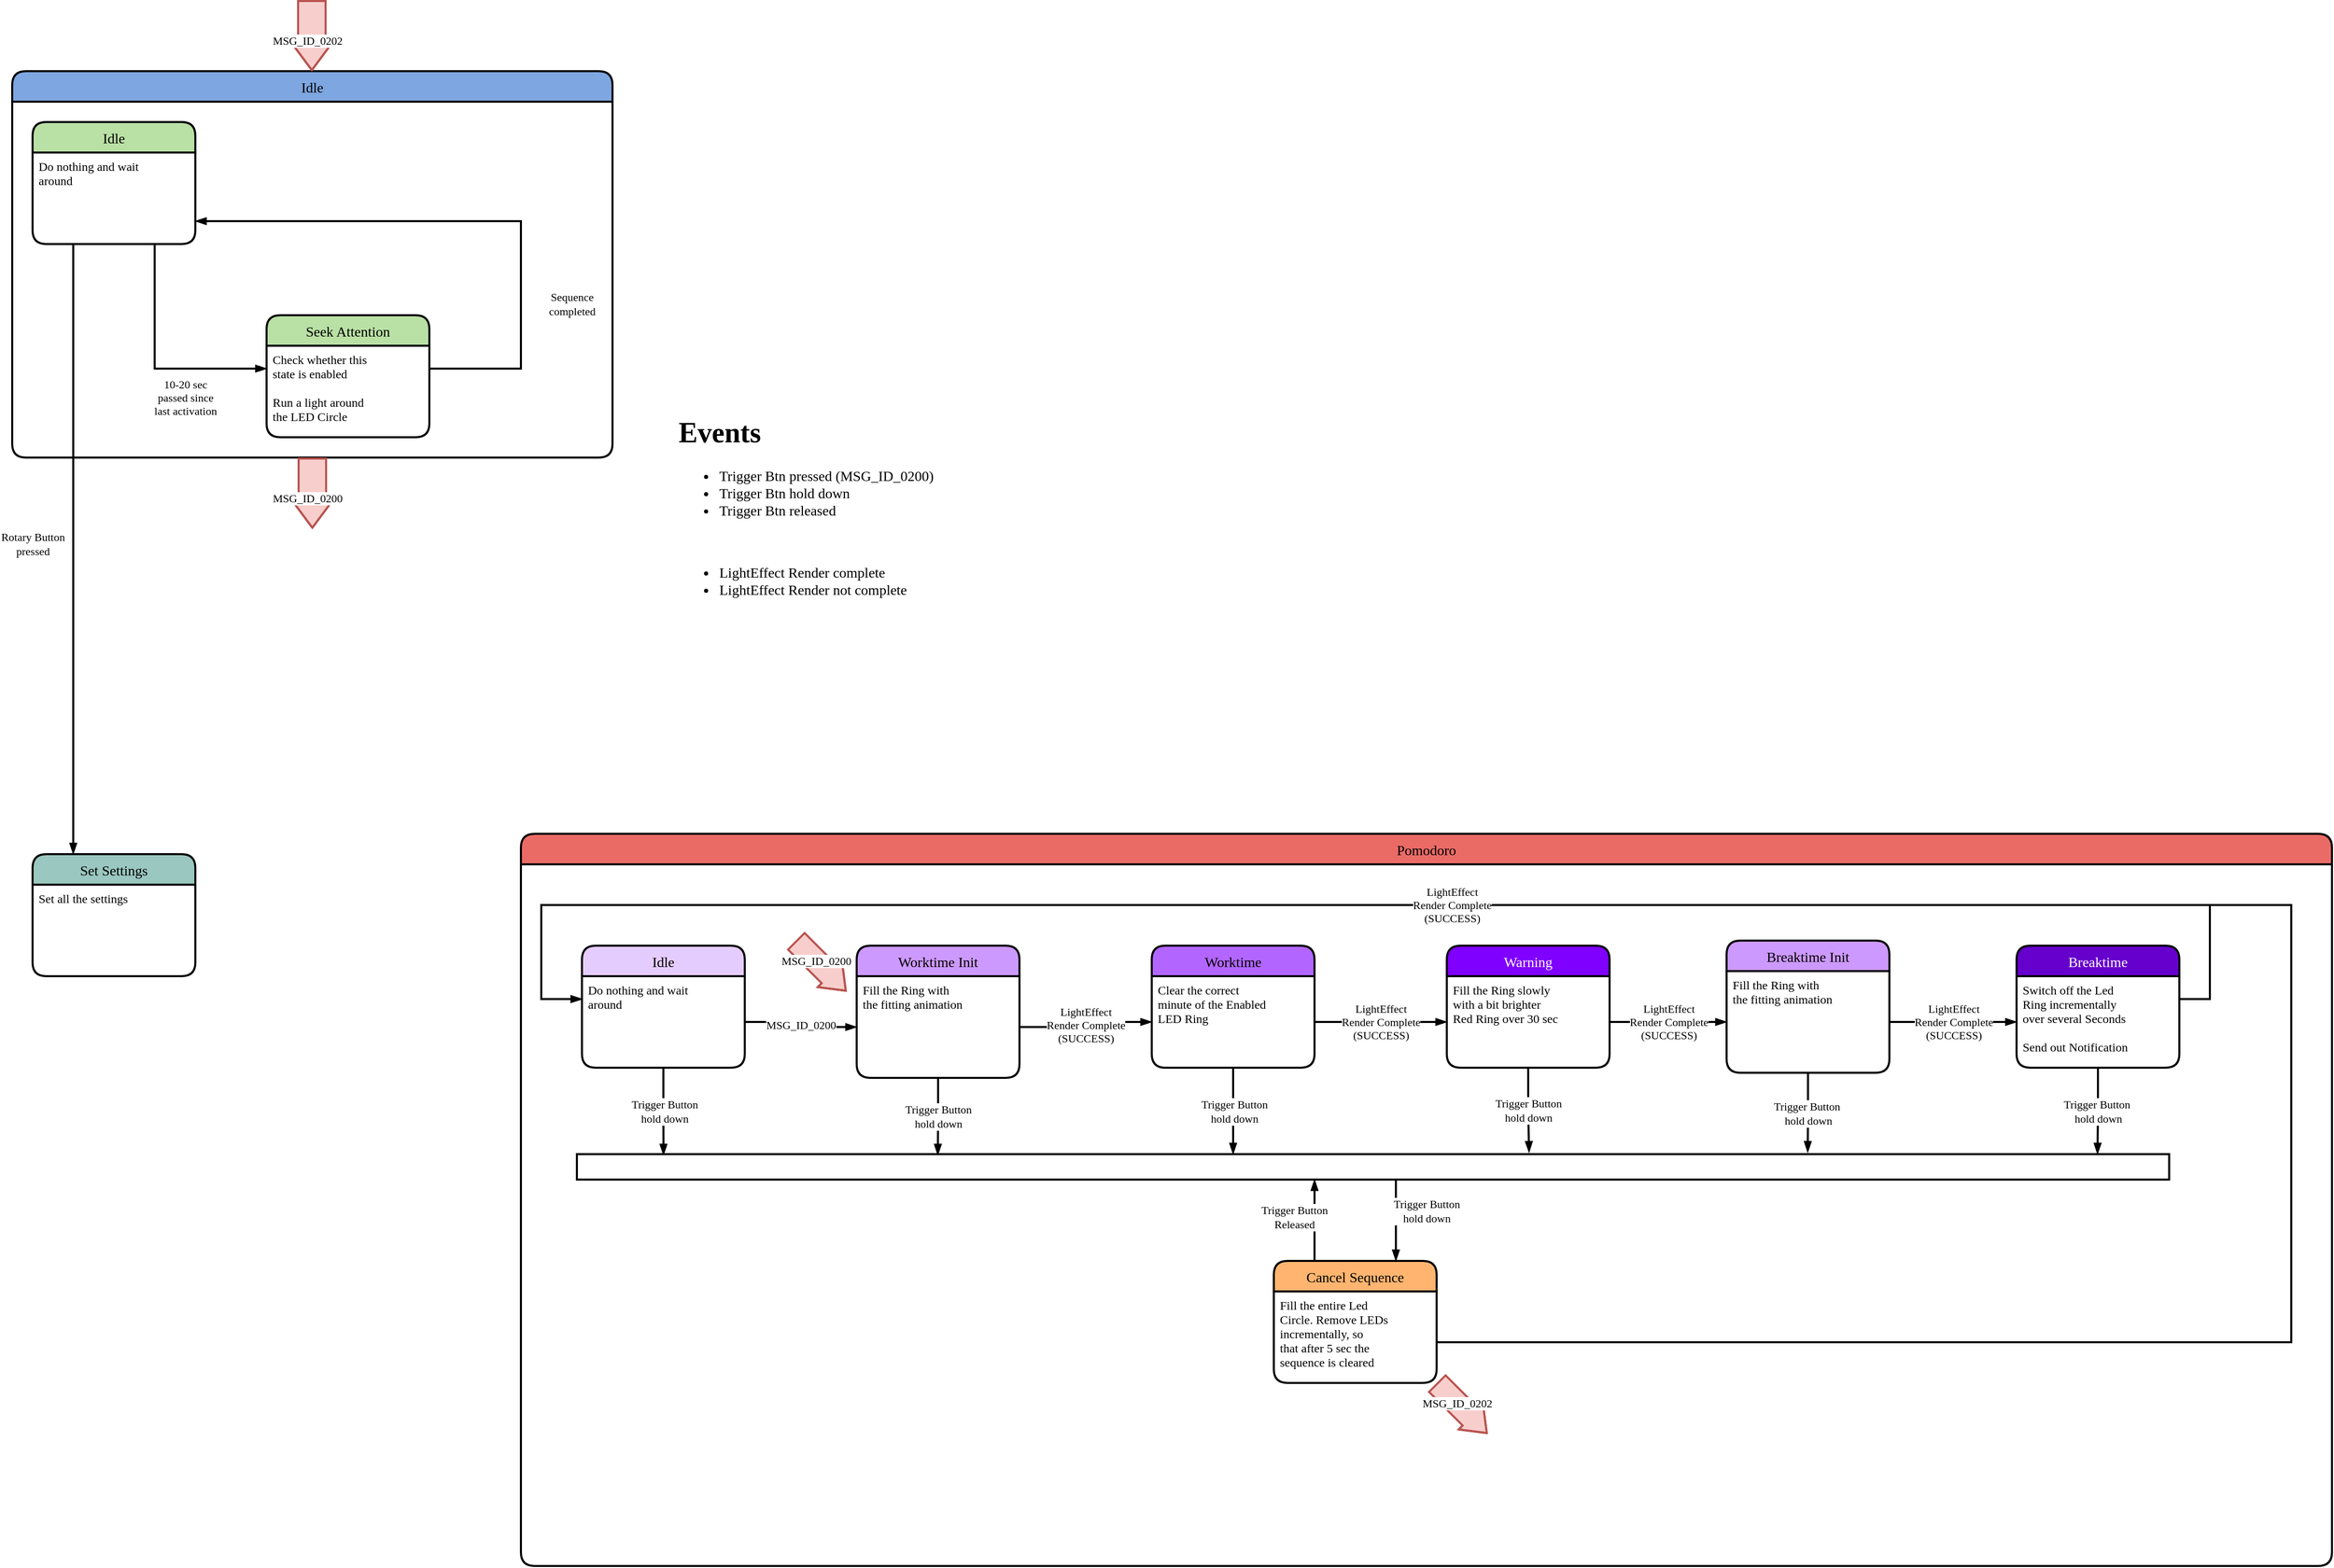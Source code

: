 <mxfile version="20.8.16" type="device"><diagram name="Seite-1" id="2IJiOVnyoBfjQvBj882I"><mxGraphModel dx="1828" dy="1299" grid="1" gridSize="10" guides="1" tooltips="1" connect="1" arrows="1" fold="1" page="1" pageScale="1" pageWidth="3300" pageHeight="4681" math="0" shadow="0"><root><mxCell id="0"/><mxCell id="1" parent="0"/><mxCell id="6LJ59j6_0VAXP_qDIrdq-6" value="Worktime Init" style="swimlane;childLayout=stackLayout;horizontal=1;startSize=30;horizontalStack=0;rounded=1;fontSize=14;fontStyle=0;strokeWidth=2;resizeParent=0;resizeLast=1;shadow=0;dashed=0;align=center;fontFamily=Roboto Mono;fontSource=https%3A%2F%2Ffonts.googleapis.com%2Fcss%3Ffamily%3DRoboto%2BMono;fillColor=#CC99FF;" parent="1" vertex="1"><mxGeometry x="1750" y="1490" width="160" height="130" as="geometry"/></mxCell><mxCell id="6LJ59j6_0VAXP_qDIrdq-7" value="Fill the Ring with &#10;the fitting animation" style="align=left;strokeColor=none;fillColor=none;spacingLeft=4;fontSize=12;verticalAlign=top;resizable=0;rotatable=0;part=1;strokeWidth=2;fontFamily=Roboto Mono;fontSource=https%3A%2F%2Ffonts.googleapis.com%2Fcss%3Ffamily%3DRoboto%2BMono;" parent="6LJ59j6_0VAXP_qDIrdq-6" vertex="1"><mxGeometry y="30" width="160" height="100" as="geometry"/></mxCell><mxCell id="6LJ59j6_0VAXP_qDIrdq-8" value="Worktime" style="swimlane;childLayout=stackLayout;horizontal=1;startSize=30;horizontalStack=0;rounded=1;fontSize=14;fontStyle=0;strokeWidth=2;resizeParent=0;resizeLast=1;shadow=0;dashed=0;align=center;fontFamily=Roboto Mono;fontSource=https%3A%2F%2Ffonts.googleapis.com%2Fcss%3Ffamily%3DRoboto%2BMono;fillColor=#B266FF;" parent="1" vertex="1"><mxGeometry x="2040" y="1490" width="160" height="120" as="geometry"/></mxCell><mxCell id="6LJ59j6_0VAXP_qDIrdq-9" value="Clear the correct&#10;minute of the Enabled&#10;LED Ring&#10;" style="align=left;strokeColor=none;fillColor=none;spacingLeft=4;fontSize=12;verticalAlign=top;resizable=0;rotatable=0;part=1;strokeWidth=2;fontFamily=Roboto Mono;fontSource=https%3A%2F%2Ffonts.googleapis.com%2Fcss%3Ffamily%3DRoboto%2BMono;" parent="6LJ59j6_0VAXP_qDIrdq-8" vertex="1"><mxGeometry y="30" width="160" height="90" as="geometry"/></mxCell><mxCell id="6LJ59j6_0VAXP_qDIrdq-10" value="LightEffect&lt;br&gt;Render Complete&lt;br&gt;(SUCCESS)" style="edgeStyle=orthogonalEdgeStyle;rounded=0;orthogonalLoop=1;jettySize=auto;html=1;exitX=1;exitY=0.5;exitDx=0;exitDy=0;entryX=0;entryY=0.5;entryDx=0;entryDy=0;fontFamily=Roboto Mono;fontSource=https%3A%2F%2Ffonts.googleapis.com%2Fcss%3Ffamily%3DRoboto%2BMono;endArrow=blockThin;endFill=1;strokeWidth=2;" parent="1" source="6LJ59j6_0VAXP_qDIrdq-7" target="6LJ59j6_0VAXP_qDIrdq-9" edge="1"><mxGeometry relative="1" as="geometry"/></mxCell><mxCell id="jNwDHDVUT0zQeA6nQcnl-17" value="Trigger Button&lt;br&gt;hold down" style="edgeStyle=orthogonalEdgeStyle;shape=connector;rounded=0;orthogonalLoop=1;jettySize=auto;html=1;exitX=0.5;exitY=1;exitDx=0;exitDy=0;entryX=0.598;entryY=-0.069;entryDx=0;entryDy=0;entryPerimeter=0;labelBackgroundColor=default;strokeColor=default;strokeWidth=2;fontFamily=Roboto Mono;fontSource=https%3A%2F%2Ffonts.googleapis.com%2Fcss%3Ffamily%3DRoboto%2BMono;fontSize=11;fontColor=default;endArrow=blockThin;endFill=1;" edge="1" parent="1" source="6LJ59j6_0VAXP_qDIrdq-13" target="jNwDHDVUT0zQeA6nQcnl-11"><mxGeometry relative="1" as="geometry"/></mxCell><mxCell id="6LJ59j6_0VAXP_qDIrdq-13" value="Warning" style="swimlane;childLayout=stackLayout;horizontal=1;startSize=30;horizontalStack=0;rounded=1;fontSize=14;fontStyle=0;strokeWidth=2;resizeParent=0;resizeLast=1;shadow=0;dashed=0;align=center;fontFamily=Roboto Mono;fontSource=https%3A%2F%2Ffonts.googleapis.com%2Fcss%3Ffamily%3DRoboto%2BMono;fillColor=#7F00FF;fontColor=#FFFFFF;" parent="1" vertex="1"><mxGeometry x="2330" y="1490" width="160" height="120" as="geometry"/></mxCell><mxCell id="6LJ59j6_0VAXP_qDIrdq-14" value="Fill the Ring slowly&#10;with a bit brighter &#10;Red Ring over 30 sec" style="align=left;strokeColor=none;fillColor=none;spacingLeft=4;fontSize=12;verticalAlign=top;resizable=0;rotatable=0;part=1;strokeWidth=2;fontFamily=Roboto Mono;fontSource=https%3A%2F%2Ffonts.googleapis.com%2Fcss%3Ffamily%3DRoboto%2BMono;" parent="6LJ59j6_0VAXP_qDIrdq-13" vertex="1"><mxGeometry y="30" width="160" height="90" as="geometry"/></mxCell><mxCell id="rV1hhayW_MfADGlT2KKT-11" value="&lt;font color=&quot;#000000&quot;&gt;Trigger Button&amp;nbsp;&lt;br&gt;hold down&lt;br&gt;&lt;/font&gt;" style="edgeStyle=orthogonalEdgeStyle;shape=connector;rounded=0;orthogonalLoop=1;jettySize=auto;html=1;exitX=0.5;exitY=1;exitDx=0;exitDy=0;entryX=0.955;entryY=0;entryDx=0;entryDy=0;entryPerimeter=0;labelBackgroundColor=default;strokeColor=default;strokeWidth=2;fontFamily=Roboto Mono;fontSource=https%3A%2F%2Ffonts.googleapis.com%2Fcss%3Ffamily%3DRoboto%2BMono;fontSize=11;fontColor=#FFFFFF;endArrow=blockThin;endFill=1;" parent="1" source="6LJ59j6_0VAXP_qDIrdq-15" edge="1" target="jNwDHDVUT0zQeA6nQcnl-11"><mxGeometry relative="1" as="geometry"><mxPoint x="2941.47" y="1695" as="targetPoint"/></mxGeometry></mxCell><mxCell id="6LJ59j6_0VAXP_qDIrdq-15" value="Breaktime" style="swimlane;childLayout=stackLayout;horizontal=1;startSize=30;horizontalStack=0;rounded=1;fontSize=14;fontStyle=0;strokeWidth=2;resizeParent=0;resizeLast=1;shadow=0;dashed=0;align=center;fontFamily=Roboto Mono;fontSource=https%3A%2F%2Ffonts.googleapis.com%2Fcss%3Ffamily%3DRoboto%2BMono;fillColor=#6600CC;fontColor=#FFFFFF;" parent="1" vertex="1"><mxGeometry x="2890" y="1490" width="160" height="120" as="geometry"/></mxCell><mxCell id="6LJ59j6_0VAXP_qDIrdq-16" value="Switch off the Led &#10;Ring incrementally &#10;over several Seconds&#10;&#10;Send out Notification" style="align=left;strokeColor=none;fillColor=none;spacingLeft=4;fontSize=12;verticalAlign=top;resizable=0;rotatable=0;part=1;strokeWidth=2;fontFamily=Roboto Mono;fontSource=https%3A%2F%2Ffonts.googleapis.com%2Fcss%3Ffamily%3DRoboto%2BMono;" parent="6LJ59j6_0VAXP_qDIrdq-15" vertex="1"><mxGeometry y="30" width="160" height="90" as="geometry"/></mxCell><mxCell id="6LJ59j6_0VAXP_qDIrdq-17" value="LightEffect&lt;br&gt;Render Complete&lt;br&gt;(SUCCESS)" style="edgeStyle=orthogonalEdgeStyle;rounded=0;orthogonalLoop=1;jettySize=auto;html=1;exitX=1;exitY=0.5;exitDx=0;exitDy=0;entryX=0;entryY=0.5;entryDx=0;entryDy=0;strokeWidth=2;fontFamily=Roboto Mono;fontSource=https%3A%2F%2Ffonts.googleapis.com%2Fcss%3Ffamily%3DRoboto%2BMono;endArrow=blockThin;endFill=1;" parent="1" source="6LJ59j6_0VAXP_qDIrdq-9" target="6LJ59j6_0VAXP_qDIrdq-14" edge="1"><mxGeometry relative="1" as="geometry"/></mxCell><mxCell id="6LJ59j6_0VAXP_qDIrdq-19" value="Idle" style="swimlane;childLayout=stackLayout;horizontal=1;startSize=30;horizontalStack=0;rounded=1;fontSize=14;fontStyle=0;strokeWidth=2;resizeParent=0;resizeLast=1;shadow=0;dashed=0;align=center;fontFamily=Roboto Mono;fontSource=https%3A%2F%2Ffonts.googleapis.com%2Fcss%3Ffamily%3DRoboto%2BMono;fillColor=#B9E0A5;" parent="1" vertex="1"><mxGeometry x="940" y="680" width="160" height="120" as="geometry"/></mxCell><mxCell id="6LJ59j6_0VAXP_qDIrdq-20" value="Do nothing and wait &#10;around" style="align=left;strokeColor=none;fillColor=none;spacingLeft=4;fontSize=12;verticalAlign=top;resizable=0;rotatable=0;part=1;strokeWidth=2;fontFamily=Roboto Mono;fontSource=https%3A%2F%2Ffonts.googleapis.com%2Fcss%3Ffamily%3DRoboto%2BMono;" parent="6LJ59j6_0VAXP_qDIrdq-19" vertex="1"><mxGeometry y="30" width="160" height="90" as="geometry"/></mxCell><mxCell id="6LJ59j6_0VAXP_qDIrdq-35" value="Trigger Button&lt;br&gt;Released" style="edgeStyle=orthogonalEdgeStyle;rounded=0;jumpStyle=arc;orthogonalLoop=1;jettySize=auto;html=1;exitX=0.25;exitY=0;exitDx=0;exitDy=0;strokeWidth=2;fontFamily=Roboto Mono;fontSource=https%3A%2F%2Ffonts.googleapis.com%2Fcss%3Ffamily%3DRoboto%2BMono;endArrow=blockThin;endFill=1;" parent="1" source="6LJ59j6_0VAXP_qDIrdq-23" edge="1"><mxGeometry x="0.091" y="20" relative="1" as="geometry"><mxPoint x="2200" y="1720" as="targetPoint"/><mxPoint as="offset"/></mxGeometry></mxCell><mxCell id="6LJ59j6_0VAXP_qDIrdq-36" value="Trigger Button&lt;br&gt;hold down" style="edgeStyle=orthogonalEdgeStyle;rounded=0;jumpStyle=arc;orthogonalLoop=1;jettySize=auto;html=1;exitX=0.75;exitY=0;exitDx=0;exitDy=0;strokeWidth=2;fontFamily=Roboto Mono;fontSource=https%3A%2F%2Ffonts.googleapis.com%2Fcss%3Ffamily%3DRoboto%2BMono;endArrow=none;endFill=0;startArrow=blockThin;startFill=1;" parent="1" source="6LJ59j6_0VAXP_qDIrdq-23" edge="1"><mxGeometry x="0.091" y="-30" relative="1" as="geometry"><mxPoint x="2280" y="1730" as="targetPoint"/><mxPoint as="offset"/><Array as="points"><mxPoint x="2280" y="1720"/><mxPoint x="2280" y="1720"/></Array></mxGeometry></mxCell><mxCell id="6LJ59j6_0VAXP_qDIrdq-23" value="Cancel Sequence" style="swimlane;childLayout=stackLayout;horizontal=1;startSize=30;horizontalStack=0;rounded=1;fontSize=14;fontStyle=0;strokeWidth=2;resizeParent=0;resizeLast=1;shadow=0;dashed=0;align=center;fontFamily=Roboto Mono;fontSource=https%3A%2F%2Ffonts.googleapis.com%2Fcss%3Ffamily%3DRoboto%2BMono;fillColor=#FFB570;" parent="1" vertex="1"><mxGeometry x="2160" y="1800" width="160" height="120" as="geometry"/></mxCell><mxCell id="6LJ59j6_0VAXP_qDIrdq-24" value="Fill the entire Led&#10;Circle. Remove LEDs&#10;incrementally, so &#10;that after 5 sec the&#10;sequence is cleared" style="align=left;strokeColor=none;fillColor=none;spacingLeft=4;fontSize=12;verticalAlign=top;resizable=0;rotatable=0;part=1;strokeWidth=2;fontFamily=Roboto Mono;fontSource=https%3A%2F%2Ffonts.googleapis.com%2Fcss%3Ffamily%3DRoboto%2BMono;" parent="6LJ59j6_0VAXP_qDIrdq-23" vertex="1"><mxGeometry y="30" width="160" height="90" as="geometry"/></mxCell><mxCell id="6LJ59j6_0VAXP_qDIrdq-47" value="Seek Attention" style="swimlane;childLayout=stackLayout;horizontal=1;startSize=30;horizontalStack=0;rounded=1;fontSize=14;fontStyle=0;strokeWidth=2;resizeParent=0;resizeLast=1;shadow=0;dashed=0;align=center;fontFamily=Roboto Mono;fontSource=https%3A%2F%2Ffonts.googleapis.com%2Fcss%3Ffamily%3DRoboto%2BMono;fillColor=#B9E0A5;" parent="1" vertex="1"><mxGeometry x="1170" y="870" width="160" height="120" as="geometry"/></mxCell><mxCell id="6LJ59j6_0VAXP_qDIrdq-48" value="Check whether this &#10;state is enabled&#10;&#10;Run a light around &#10;the LED Circle " style="align=left;strokeColor=none;fillColor=none;spacingLeft=4;fontSize=12;verticalAlign=top;resizable=0;rotatable=0;part=1;strokeWidth=2;fontFamily=Roboto Mono;fontSource=https%3A%2F%2Ffonts.googleapis.com%2Fcss%3Ffamily%3DRoboto%2BMono;" parent="6LJ59j6_0VAXP_qDIrdq-47" vertex="1"><mxGeometry y="30" width="160" height="90" as="geometry"/></mxCell><mxCell id="6LJ59j6_0VAXP_qDIrdq-49" value="10-20 sec&lt;br&gt;passed since&lt;br&gt;last activation" style="edgeStyle=orthogonalEdgeStyle;rounded=0;jumpStyle=arc;orthogonalLoop=1;jettySize=auto;html=1;exitX=0.75;exitY=1;exitDx=0;exitDy=0;entryX=0;entryY=0.25;entryDx=0;entryDy=0;strokeWidth=2;fontFamily=Roboto Mono;fontSource=https%3A%2F%2Ffonts.googleapis.com%2Fcss%3Ffamily%3DRoboto%2BMono;startArrow=none;startFill=0;endArrow=blockThin;endFill=1;" parent="1" source="6LJ59j6_0VAXP_qDIrdq-20" target="6LJ59j6_0VAXP_qDIrdq-48" edge="1"><mxGeometry x="0.312" y="-28" relative="1" as="geometry"><mxPoint as="offset"/></mxGeometry></mxCell><mxCell id="6LJ59j6_0VAXP_qDIrdq-51" value="Sequence&lt;br&gt;completed" style="edgeStyle=orthogonalEdgeStyle;rounded=0;jumpStyle=arc;orthogonalLoop=1;jettySize=auto;html=1;exitX=1;exitY=0.25;exitDx=0;exitDy=0;entryX=1;entryY=0.75;entryDx=0;entryDy=0;strokeWidth=2;fontFamily=Roboto Mono;fontSource=https%3A%2F%2Ffonts.googleapis.com%2Fcss%3Ffamily%3DRoboto%2BMono;startArrow=none;startFill=0;endArrow=blockThin;endFill=1;" parent="1" source="6LJ59j6_0VAXP_qDIrdq-48" target="6LJ59j6_0VAXP_qDIrdq-20" edge="1"><mxGeometry x="-0.45" y="-50" relative="1" as="geometry"><Array as="points"><mxPoint x="1420" y="922"/><mxPoint x="1420" y="778"/></Array><mxPoint y="-1" as="offset"/></mxGeometry></mxCell><mxCell id="6LJ59j6_0VAXP_qDIrdq-54" value="Set Settings" style="swimlane;childLayout=stackLayout;horizontal=1;startSize=30;horizontalStack=0;rounded=1;fontSize=14;fontStyle=0;strokeWidth=2;resizeParent=0;resizeLast=1;shadow=0;dashed=0;align=center;fontFamily=Roboto Mono;fontSource=https%3A%2F%2Ffonts.googleapis.com%2Fcss%3Ffamily%3DRoboto%2BMono;fillColor=#9AC7BF;" parent="1" vertex="1"><mxGeometry x="940" y="1400" width="160" height="120" as="geometry"/></mxCell><mxCell id="6LJ59j6_0VAXP_qDIrdq-55" value="Set all the settings" style="align=left;strokeColor=none;fillColor=none;spacingLeft=4;fontSize=12;verticalAlign=top;resizable=0;rotatable=0;part=1;strokeWidth=2;fontFamily=Roboto Mono;fontSource=https%3A%2F%2Ffonts.googleapis.com%2Fcss%3Ffamily%3DRoboto%2BMono;" parent="6LJ59j6_0VAXP_qDIrdq-54" vertex="1"><mxGeometry y="30" width="160" height="90" as="geometry"/></mxCell><mxCell id="6LJ59j6_0VAXP_qDIrdq-57" value="Rotary Button&lt;br&gt;pressed" style="edgeStyle=orthogonalEdgeStyle;rounded=0;jumpStyle=arc;orthogonalLoop=1;jettySize=auto;html=1;exitX=0.25;exitY=1;exitDx=0;exitDy=0;entryX=0.25;entryY=0;entryDx=0;entryDy=0;strokeWidth=2;fontFamily=Roboto Mono;fontSource=https%3A%2F%2Ffonts.googleapis.com%2Fcss%3Ffamily%3DRoboto%2BMono;startArrow=none;startFill=0;endArrow=blockThin;endFill=1;" parent="1" source="6LJ59j6_0VAXP_qDIrdq-20" target="6LJ59j6_0VAXP_qDIrdq-54" edge="1"><mxGeometry x="-0.019" y="-40" relative="1" as="geometry"><mxPoint as="offset"/></mxGeometry></mxCell><mxCell id="j_KY2BvVOeM3JH7fB8va-2" value="Idle" style="swimlane;childLayout=stackLayout;horizontal=1;startSize=30;horizontalStack=0;rounded=1;fontSize=14;fontStyle=0;strokeWidth=2;resizeParent=0;resizeLast=1;shadow=0;dashed=0;align=center;fontFamily=Roboto Mono;fontSource=https%3A%2F%2Ffonts.googleapis.com%2Fcss%3Ffamily%3DRoboto%2BMono;fillColor=#7EA6E0;" parent="1" vertex="1"><mxGeometry x="920" y="630" width="590" height="380" as="geometry"/></mxCell><mxCell id="rV1hhayW_MfADGlT2KKT-3" value="Idle" style="swimlane;childLayout=stackLayout;horizontal=1;startSize=30;horizontalStack=0;rounded=1;fontSize=14;fontStyle=0;strokeWidth=2;resizeParent=0;resizeLast=1;shadow=0;dashed=0;align=center;fontFamily=Roboto Mono;fontSource=https%3A%2F%2Ffonts.googleapis.com%2Fcss%3Ffamily%3DRoboto%2BMono;fillColor=#E5CCFF;" parent="1" vertex="1"><mxGeometry x="1480" y="1490" width="160" height="120" as="geometry"/></mxCell><mxCell id="rV1hhayW_MfADGlT2KKT-4" value="Do nothing and wait&#10;around" style="align=left;strokeColor=none;fillColor=none;spacingLeft=4;fontSize=12;verticalAlign=top;resizable=0;rotatable=0;part=1;strokeWidth=2;fontFamily=Roboto Mono;fontSource=https%3A%2F%2Ffonts.googleapis.com%2Fcss%3Ffamily%3DRoboto%2BMono;" parent="rV1hhayW_MfADGlT2KKT-3" vertex="1"><mxGeometry y="30" width="160" height="90" as="geometry"/></mxCell><mxCell id="rV1hhayW_MfADGlT2KKT-6" value="MSG_ID_0200" style="edgeStyle=orthogonalEdgeStyle;shape=connector;rounded=0;orthogonalLoop=1;jettySize=auto;html=1;exitX=1;exitY=0.5;exitDx=0;exitDy=0;entryX=0;entryY=0.5;entryDx=0;entryDy=0;labelBackgroundColor=default;strokeColor=default;strokeWidth=2;fontFamily=Roboto Mono;fontSource=https%3A%2F%2Ffonts.googleapis.com%2Fcss%3Ffamily%3DRoboto%2BMono;fontSize=11;fontColor=default;endArrow=blockThin;endFill=1;" parent="1" source="rV1hhayW_MfADGlT2KKT-4" target="6LJ59j6_0VAXP_qDIrdq-7" edge="1"><mxGeometry relative="1" as="geometry"/></mxCell><mxCell id="rV1hhayW_MfADGlT2KKT-22" value="&lt;font color=&quot;#000000&quot;&gt;Trigger Button&lt;br&gt;hold down&lt;br&gt;&lt;/font&gt;" style="edgeStyle=orthogonalEdgeStyle;shape=connector;rounded=0;orthogonalLoop=1;jettySize=auto;html=1;exitX=0.5;exitY=1;exitDx=0;exitDy=0;entryX=0.5;entryY=0;entryDx=0;entryDy=0;labelBackgroundColor=default;strokeColor=default;strokeWidth=2;fontFamily=Roboto Mono;fontSource=https%3A%2F%2Ffonts.googleapis.com%2Fcss%3Ffamily%3DRoboto%2BMono;fontSize=11;fontColor=#FFFFFF;endArrow=blockThin;endFill=1;" parent="1" source="6LJ59j6_0VAXP_qDIrdq-9" edge="1"><mxGeometry relative="1" as="geometry"><mxPoint x="2120" y="1695" as="targetPoint"/></mxGeometry></mxCell><mxCell id="rV1hhayW_MfADGlT2KKT-23" value="&lt;meta charset=&quot;utf-8&quot;&gt;&lt;span style=&quot;color: rgb(0, 0, 0); font-family: &amp;quot;Roboto Mono&amp;quot;; font-size: 11px; font-style: normal; font-variant-ligatures: normal; font-variant-caps: normal; font-weight: 400; letter-spacing: normal; orphans: 2; text-align: center; text-indent: 0px; text-transform: none; widows: 2; word-spacing: 0px; -webkit-text-stroke-width: 0px; background-color: rgb(255, 255, 255); text-decoration-thickness: initial; text-decoration-style: initial; text-decoration-color: initial; float: none; display: inline !important;&quot;&gt;Trigger Button&lt;/span&gt;&lt;br style=&quot;border-color: var(--border-color); color: rgb(0, 0, 0); font-family: &amp;quot;Roboto Mono&amp;quot;; font-size: 11px; font-style: normal; font-variant-ligatures: normal; font-variant-caps: normal; font-weight: 400; letter-spacing: normal; orphans: 2; text-align: center; text-indent: 0px; text-transform: none; widows: 2; word-spacing: 0px; -webkit-text-stroke-width: 0px; background-color: rgb(255, 255, 255); text-decoration-thickness: initial; text-decoration-style: initial; text-decoration-color: initial;&quot;&gt;&lt;span style=&quot;color: rgb(0, 0, 0); font-family: &amp;quot;Roboto Mono&amp;quot;; font-size: 11px; font-style: normal; font-variant-ligatures: normal; font-variant-caps: normal; font-weight: 400; letter-spacing: normal; orphans: 2; text-align: center; text-indent: 0px; text-transform: none; widows: 2; word-spacing: 0px; -webkit-text-stroke-width: 0px; background-color: rgb(255, 255, 255); text-decoration-thickness: initial; text-decoration-style: initial; text-decoration-color: initial; float: none; display: inline !important;&quot;&gt;hold down&lt;/span&gt;" style="edgeStyle=orthogonalEdgeStyle;shape=connector;rounded=0;orthogonalLoop=1;jettySize=auto;html=1;exitX=0.5;exitY=1;exitDx=0;exitDy=0;entryX=0.275;entryY=0.033;entryDx=0;entryDy=0;entryPerimeter=0;labelBackgroundColor=default;strokeColor=default;strokeWidth=2;fontFamily=Roboto Mono;fontSource=https%3A%2F%2Ffonts.googleapis.com%2Fcss%3Ffamily%3DRoboto%2BMono;fontSize=11;fontColor=#FFFFFF;endArrow=blockThin;endFill=1;" parent="1" source="6LJ59j6_0VAXP_qDIrdq-7" edge="1"><mxGeometry relative="1" as="geometry"><mxPoint x="1829.75" y="1695.99" as="targetPoint"/></mxGeometry></mxCell><mxCell id="rV1hhayW_MfADGlT2KKT-24" value="&lt;meta charset=&quot;utf-8&quot;&gt;&lt;span style=&quot;color: rgb(0, 0, 0); font-family: &amp;quot;Roboto Mono&amp;quot;; font-size: 11px; font-style: normal; font-variant-ligatures: normal; font-variant-caps: normal; font-weight: 400; letter-spacing: normal; orphans: 2; text-align: center; text-indent: 0px; text-transform: none; widows: 2; word-spacing: 0px; -webkit-text-stroke-width: 0px; background-color: rgb(255, 255, 255); text-decoration-thickness: initial; text-decoration-style: initial; text-decoration-color: initial; float: none; display: inline !important;&quot;&gt;Trigger Button&lt;/span&gt;&lt;br style=&quot;border-color: var(--border-color); color: rgb(0, 0, 0); font-family: &amp;quot;Roboto Mono&amp;quot;; font-size: 11px; font-style: normal; font-variant-ligatures: normal; font-variant-caps: normal; font-weight: 400; letter-spacing: normal; orphans: 2; text-align: center; text-indent: 0px; text-transform: none; widows: 2; word-spacing: 0px; -webkit-text-stroke-width: 0px; background-color: rgb(255, 255, 255); text-decoration-thickness: initial; text-decoration-style: initial; text-decoration-color: initial;&quot;&gt;&lt;span style=&quot;color: rgb(0, 0, 0); font-family: &amp;quot;Roboto Mono&amp;quot;; font-size: 11px; font-style: normal; font-variant-ligatures: normal; font-variant-caps: normal; font-weight: 400; letter-spacing: normal; orphans: 2; text-align: center; text-indent: 0px; text-transform: none; widows: 2; word-spacing: 0px; -webkit-text-stroke-width: 0px; background-color: rgb(255, 255, 255); text-decoration-thickness: initial; text-decoration-style: initial; text-decoration-color: initial; float: none; display: inline !important;&quot;&gt;hold down&lt;/span&gt;" style="edgeStyle=orthogonalEdgeStyle;shape=connector;rounded=0;orthogonalLoop=1;jettySize=auto;html=1;exitX=0.5;exitY=1;exitDx=0;exitDy=0;entryX=0.066;entryY=0.033;entryDx=0;entryDy=0;entryPerimeter=0;labelBackgroundColor=default;strokeColor=default;strokeWidth=2;fontFamily=Roboto Mono;fontSource=https%3A%2F%2Ffonts.googleapis.com%2Fcss%3Ffamily%3DRoboto%2BMono;fontSize=11;fontColor=#FFFFFF;endArrow=blockThin;endFill=1;" parent="1" source="rV1hhayW_MfADGlT2KKT-4" edge="1"><mxGeometry relative="1" as="geometry"><mxPoint x="1560.14" y="1695.99" as="targetPoint"/></mxGeometry></mxCell><mxCell id="rV1hhayW_MfADGlT2KKT-26" style="edgeStyle=orthogonalEdgeStyle;shape=connector;rounded=0;orthogonalLoop=1;jettySize=auto;html=1;exitX=1;exitY=0.25;exitDx=0;exitDy=0;entryX=0;entryY=0.25;entryDx=0;entryDy=0;labelBackgroundColor=default;strokeColor=default;strokeWidth=2;fontFamily=Roboto Mono;fontSource=https%3A%2F%2Ffonts.googleapis.com%2Fcss%3Ffamily%3DRoboto%2BMono;fontSize=11;fontColor=#000000;endArrow=blockThin;endFill=1;" parent="1" source="6LJ59j6_0VAXP_qDIrdq-16" target="rV1hhayW_MfADGlT2KKT-4" edge="1"><mxGeometry relative="1" as="geometry"><Array as="points"><mxPoint x="3080" y="1543"/><mxPoint x="3080" y="1450"/><mxPoint x="1440" y="1450"/><mxPoint x="1440" y="1543"/></Array></mxGeometry></mxCell><mxCell id="rV1hhayW_MfADGlT2KKT-27" value="LightEffect&lt;br&gt;Render Complete&lt;br&gt;(SUCCESS)" style="edgeStyle=orthogonalEdgeStyle;shape=connector;rounded=0;orthogonalLoop=1;jettySize=auto;html=1;exitX=1;exitY=0.5;exitDx=0;exitDy=0;entryX=0;entryY=0.25;entryDx=0;entryDy=0;labelBackgroundColor=default;strokeColor=default;strokeWidth=2;fontFamily=Roboto Mono;fontSource=https%3A%2F%2Ffonts.googleapis.com%2Fcss%3Ffamily%3DRoboto%2BMono;fontSize=11;fontColor=#000000;endArrow=blockThin;endFill=1;" parent="1" source="6LJ59j6_0VAXP_qDIrdq-24" target="rV1hhayW_MfADGlT2KKT-4" edge="1"><mxGeometry x="0.343" relative="1" as="geometry"><Array as="points"><mxPoint x="3160" y="1880"/><mxPoint x="3160" y="1450"/><mxPoint x="1440" y="1450"/><mxPoint x="1440" y="1543"/></Array><mxPoint as="offset"/></mxGeometry></mxCell><mxCell id="rV1hhayW_MfADGlT2KKT-30" value="MSG_ID_0200" style="shape=flexArrow;endArrow=classic;html=1;rounded=0;labelBackgroundColor=default;strokeColor=#b85450;strokeWidth=2;fontFamily=Roboto Mono;fontSource=https%3A%2F%2Ffonts.googleapis.com%2Fcss%3Ffamily%3DRoboto%2BMono;fontSize=11;fontColor=#000000;exitX=0.5;exitY=1;exitDx=0;exitDy=0;fillColor=#f8cecc;width=26;endSize=10.33;" parent="1" source="j_KY2BvVOeM3JH7fB8va-2" edge="1"><mxGeometry x="0.143" y="-5" width="50" height="50" relative="1" as="geometry"><mxPoint x="1170" y="1190" as="sourcePoint"/><mxPoint x="1215" y="1080" as="targetPoint"/><Array as="points"><mxPoint x="1215" y="1040"/></Array><mxPoint as="offset"/></mxGeometry></mxCell><mxCell id="KNIJWI0uqyzD8HFC5my6-9" value="MSG_ID_0202" style="shape=flexArrow;endArrow=classic;html=1;rounded=0;labelBackgroundColor=default;strokeColor=#b85450;strokeWidth=2;fontFamily=Roboto Mono;fontSource=https%3A%2F%2Ffonts.googleapis.com%2Fcss%3Ffamily%3DRoboto%2BMono;fontSize=11;fontColor=#000000;exitX=0.5;exitY=1;exitDx=0;exitDy=0;fillColor=#f8cecc;width=26;endSize=10.33;" parent="1" edge="1"><mxGeometry x="0.143" y="-5" width="50" height="50" relative="1" as="geometry"><mxPoint x="1214.5" y="560" as="sourcePoint"/><mxPoint x="1214.5" y="630" as="targetPoint"/><Array as="points"><mxPoint x="1214.5" y="590"/></Array><mxPoint as="offset"/></mxGeometry></mxCell><mxCell id="KNIJWI0uqyzD8HFC5my6-10" value="&lt;font color=&quot;#000000&quot;&gt;MSG_ID_0202&lt;br&gt;&lt;/font&gt;" style="shape=flexArrow;endArrow=classic;html=1;rounded=0;strokeWidth=2;fontFamily=Roboto Mono;fontSource=https%3A%2F%2Ffonts.googleapis.com%2Fcss%3Ffamily%3DRoboto%2BMono;fontSize=11;fontColor=#FFFFFF;startSize=30;fillColor=#f8cecc;strokeColor=#b85450;width=22;endSize=6.67;endWidth=9;" parent="1" edge="1"><mxGeometry x="-0.2" width="50" height="50" relative="1" as="geometry"><mxPoint x="2320" y="1920" as="sourcePoint"/><mxPoint x="2370" y="1970" as="targetPoint"/><mxPoint as="offset"/><Array as="points"><mxPoint x="2330" y="1930"/></Array></mxGeometry></mxCell><mxCell id="jNwDHDVUT0zQeA6nQcnl-10" value="&lt;h1&gt;Events&lt;/h1&gt;&lt;p&gt;&lt;/p&gt;&lt;ul&gt;&lt;li&gt;Trigger Btn pressed (MSG_ID_0200)&lt;/li&gt;&lt;li&gt;Trigger Btn hold down&lt;/li&gt;&lt;li&gt;Trigger Btn released&lt;/li&gt;&lt;/ul&gt;&lt;div&gt;&lt;br&gt;&lt;/div&gt;&lt;ul&gt;&lt;li&gt;LightEffect Render complete&lt;/li&gt;&lt;li&gt;LightEffect Render not complete&lt;/li&gt;&lt;/ul&gt;&lt;p&gt;&lt;/p&gt;" style="text;html=1;strokeColor=none;fillColor=none;spacing=5;spacingTop=-20;whiteSpace=wrap;overflow=hidden;rounded=0;fontSize=14;fontFamily=Roboto Mono;fontColor=default;" vertex="1" parent="1"><mxGeometry x="1570" y="960" width="570" height="370" as="geometry"/></mxCell><mxCell id="jNwDHDVUT0zQeA6nQcnl-11" value="" style="rounded=0;whiteSpace=wrap;html=1;shadow=0;dashed=0;strokeColor=default;strokeWidth=2;fontFamily=Roboto Mono;fontSource=https%3A%2F%2Ffonts.googleapis.com%2Fcss%3Ffamily%3DRoboto%2BMono;fontSize=11;fontColor=#FFFFFF;startSize=30;fillColor=#FFFFFF;" vertex="1" parent="1"><mxGeometry x="1475" y="1695" width="1565" height="25" as="geometry"/></mxCell><mxCell id="jNwDHDVUT0zQeA6nQcnl-13" value="Breaktime Init" style="swimlane;childLayout=stackLayout;horizontal=1;startSize=30;horizontalStack=0;rounded=1;fontSize=14;fontStyle=0;strokeWidth=2;resizeParent=0;resizeLast=1;shadow=0;dashed=0;align=center;fontFamily=Roboto Mono;fontSource=https%3A%2F%2Ffonts.googleapis.com%2Fcss%3Ffamily%3DRoboto%2BMono;fillColor=#CC99FF;" vertex="1" parent="1"><mxGeometry x="2605" y="1485" width="160" height="130" as="geometry"/></mxCell><mxCell id="jNwDHDVUT0zQeA6nQcnl-14" value="Fill the Ring with &#10;the fitting animation" style="align=left;strokeColor=none;fillColor=none;spacingLeft=4;fontSize=12;verticalAlign=top;resizable=0;rotatable=0;part=1;strokeWidth=2;fontFamily=Roboto Mono;fontSource=https%3A%2F%2Ffonts.googleapis.com%2Fcss%3Ffamily%3DRoboto%2BMono;" vertex="1" parent="jNwDHDVUT0zQeA6nQcnl-13"><mxGeometry y="30" width="160" height="100" as="geometry"/></mxCell><mxCell id="jNwDHDVUT0zQeA6nQcnl-15" value="LightEffect&lt;br&gt;Render Complete&lt;br&gt;(SUCCESS)" style="edgeStyle=orthogonalEdgeStyle;shape=connector;rounded=0;orthogonalLoop=1;jettySize=auto;html=1;exitX=1;exitY=0.5;exitDx=0;exitDy=0;entryX=0;entryY=0.5;entryDx=0;entryDy=0;labelBackgroundColor=default;strokeColor=default;strokeWidth=2;fontFamily=Roboto Mono;fontSource=https%3A%2F%2Ffonts.googleapis.com%2Fcss%3Ffamily%3DRoboto%2BMono;fontSize=11;fontColor=default;endArrow=blockThin;endFill=1;" edge="1" parent="1" source="6LJ59j6_0VAXP_qDIrdq-14" target="jNwDHDVUT0zQeA6nQcnl-14"><mxGeometry relative="1" as="geometry"/></mxCell><mxCell id="jNwDHDVUT0zQeA6nQcnl-16" value="Trigger Button&amp;nbsp;&lt;br&gt;hold down" style="edgeStyle=orthogonalEdgeStyle;shape=connector;rounded=0;orthogonalLoop=1;jettySize=auto;html=1;exitX=0.5;exitY=1;exitDx=0;exitDy=0;entryX=0.773;entryY=-0.069;entryDx=0;entryDy=0;entryPerimeter=0;labelBackgroundColor=default;strokeColor=default;strokeWidth=2;fontFamily=Roboto Mono;fontSource=https%3A%2F%2Ffonts.googleapis.com%2Fcss%3Ffamily%3DRoboto%2BMono;fontSize=11;fontColor=default;endArrow=blockThin;endFill=1;" edge="1" parent="1" source="jNwDHDVUT0zQeA6nQcnl-14" target="jNwDHDVUT0zQeA6nQcnl-11"><mxGeometry relative="1" as="geometry"/></mxCell><mxCell id="jNwDHDVUT0zQeA6nQcnl-18" value="&lt;meta charset=&quot;utf-8&quot;&gt;&lt;span style=&quot;color: rgb(0, 0, 0); font-family: &amp;quot;Roboto Mono&amp;quot;; font-size: 11px; font-style: normal; font-variant-ligatures: normal; font-variant-caps: normal; font-weight: 400; letter-spacing: normal; orphans: 2; text-align: center; text-indent: 0px; text-transform: none; widows: 2; word-spacing: 0px; -webkit-text-stroke-width: 0px; background-color: rgb(255, 255, 255); text-decoration-thickness: initial; text-decoration-style: initial; text-decoration-color: initial; float: none; display: inline !important;&quot;&gt;LightEffect&lt;/span&gt;&lt;br style=&quot;border-color: var(--border-color); color: rgb(0, 0, 0); font-family: &amp;quot;Roboto Mono&amp;quot;; font-size: 11px; font-style: normal; font-variant-ligatures: normal; font-variant-caps: normal; font-weight: 400; letter-spacing: normal; orphans: 2; text-align: center; text-indent: 0px; text-transform: none; widows: 2; word-spacing: 0px; -webkit-text-stroke-width: 0px; text-decoration-thickness: initial; text-decoration-style: initial; text-decoration-color: initial;&quot;&gt;&lt;span style=&quot;color: rgb(0, 0, 0); font-family: &amp;quot;Roboto Mono&amp;quot;; font-size: 11px; font-style: normal; font-variant-ligatures: normal; font-variant-caps: normal; font-weight: 400; letter-spacing: normal; orphans: 2; text-align: center; text-indent: 0px; text-transform: none; widows: 2; word-spacing: 0px; -webkit-text-stroke-width: 0px; background-color: rgb(255, 255, 255); text-decoration-thickness: initial; text-decoration-style: initial; text-decoration-color: initial; float: none; display: inline !important;&quot;&gt;Render Complete&lt;/span&gt;&lt;br style=&quot;border-color: var(--border-color); color: rgb(0, 0, 0); font-family: &amp;quot;Roboto Mono&amp;quot;; font-size: 11px; font-style: normal; font-variant-ligatures: normal; font-variant-caps: normal; font-weight: 400; letter-spacing: normal; orphans: 2; text-align: center; text-indent: 0px; text-transform: none; widows: 2; word-spacing: 0px; -webkit-text-stroke-width: 0px; text-decoration-thickness: initial; text-decoration-style: initial; text-decoration-color: initial;&quot;&gt;&lt;span style=&quot;color: rgb(0, 0, 0); font-family: &amp;quot;Roboto Mono&amp;quot;; font-size: 11px; font-style: normal; font-variant-ligatures: normal; font-variant-caps: normal; font-weight: 400; letter-spacing: normal; orphans: 2; text-align: center; text-indent: 0px; text-transform: none; widows: 2; word-spacing: 0px; -webkit-text-stroke-width: 0px; background-color: rgb(255, 255, 255); text-decoration-thickness: initial; text-decoration-style: initial; text-decoration-color: initial; float: none; display: inline !important;&quot;&gt;(SUCCESS)&lt;/span&gt;" style="edgeStyle=orthogonalEdgeStyle;shape=connector;rounded=0;orthogonalLoop=1;jettySize=auto;html=1;exitX=1;exitY=0.5;exitDx=0;exitDy=0;entryX=0;entryY=0.5;entryDx=0;entryDy=0;labelBackgroundColor=default;strokeColor=default;strokeWidth=2;fontFamily=Roboto Mono;fontSource=https%3A%2F%2Ffonts.googleapis.com%2Fcss%3Ffamily%3DRoboto%2BMono;fontSize=11;fontColor=default;endArrow=blockThin;endFill=1;" edge="1" parent="1" source="jNwDHDVUT0zQeA6nQcnl-14" target="6LJ59j6_0VAXP_qDIrdq-16"><mxGeometry relative="1" as="geometry"/></mxCell><mxCell id="jNwDHDVUT0zQeA6nQcnl-19" value="Pomodoro" style="swimlane;childLayout=stackLayout;horizontal=1;startSize=30;horizontalStack=0;rounded=1;fontSize=14;fontStyle=0;strokeWidth=2;resizeParent=0;resizeLast=1;shadow=0;dashed=0;align=center;fontFamily=Roboto Mono;fontSource=https%3A%2F%2Ffonts.googleapis.com%2Fcss%3Ffamily%3DRoboto%2BMono;fillColor=#EA6B66;" vertex="1" parent="1"><mxGeometry x="1420" y="1380" width="1780" height="720" as="geometry"/></mxCell><mxCell id="jNwDHDVUT0zQeA6nQcnl-21" value="&lt;font color=&quot;#000000&quot;&gt;MSG_ID_0200&lt;br&gt;&lt;/font&gt;" style="shape=flexArrow;endArrow=classic;html=1;rounded=0;strokeWidth=2;fontFamily=Roboto Mono;fontSource=https%3A%2F%2Ffonts.googleapis.com%2Fcss%3Ffamily%3DRoboto%2BMono;fontSize=11;fontColor=#FFFFFF;startSize=30;fillColor=#f8cecc;strokeColor=#b85450;width=22;endSize=6.67;endWidth=9;" edge="1" parent="jNwDHDVUT0zQeA6nQcnl-19"><mxGeometry x="-0.2" width="50" height="50" relative="1" as="geometry"><mxPoint x="270" y="105" as="sourcePoint"/><mxPoint x="320" y="155" as="targetPoint"/><mxPoint as="offset"/><Array as="points"><mxPoint x="280" y="115"/></Array></mxGeometry></mxCell></root></mxGraphModel></diagram></mxfile>